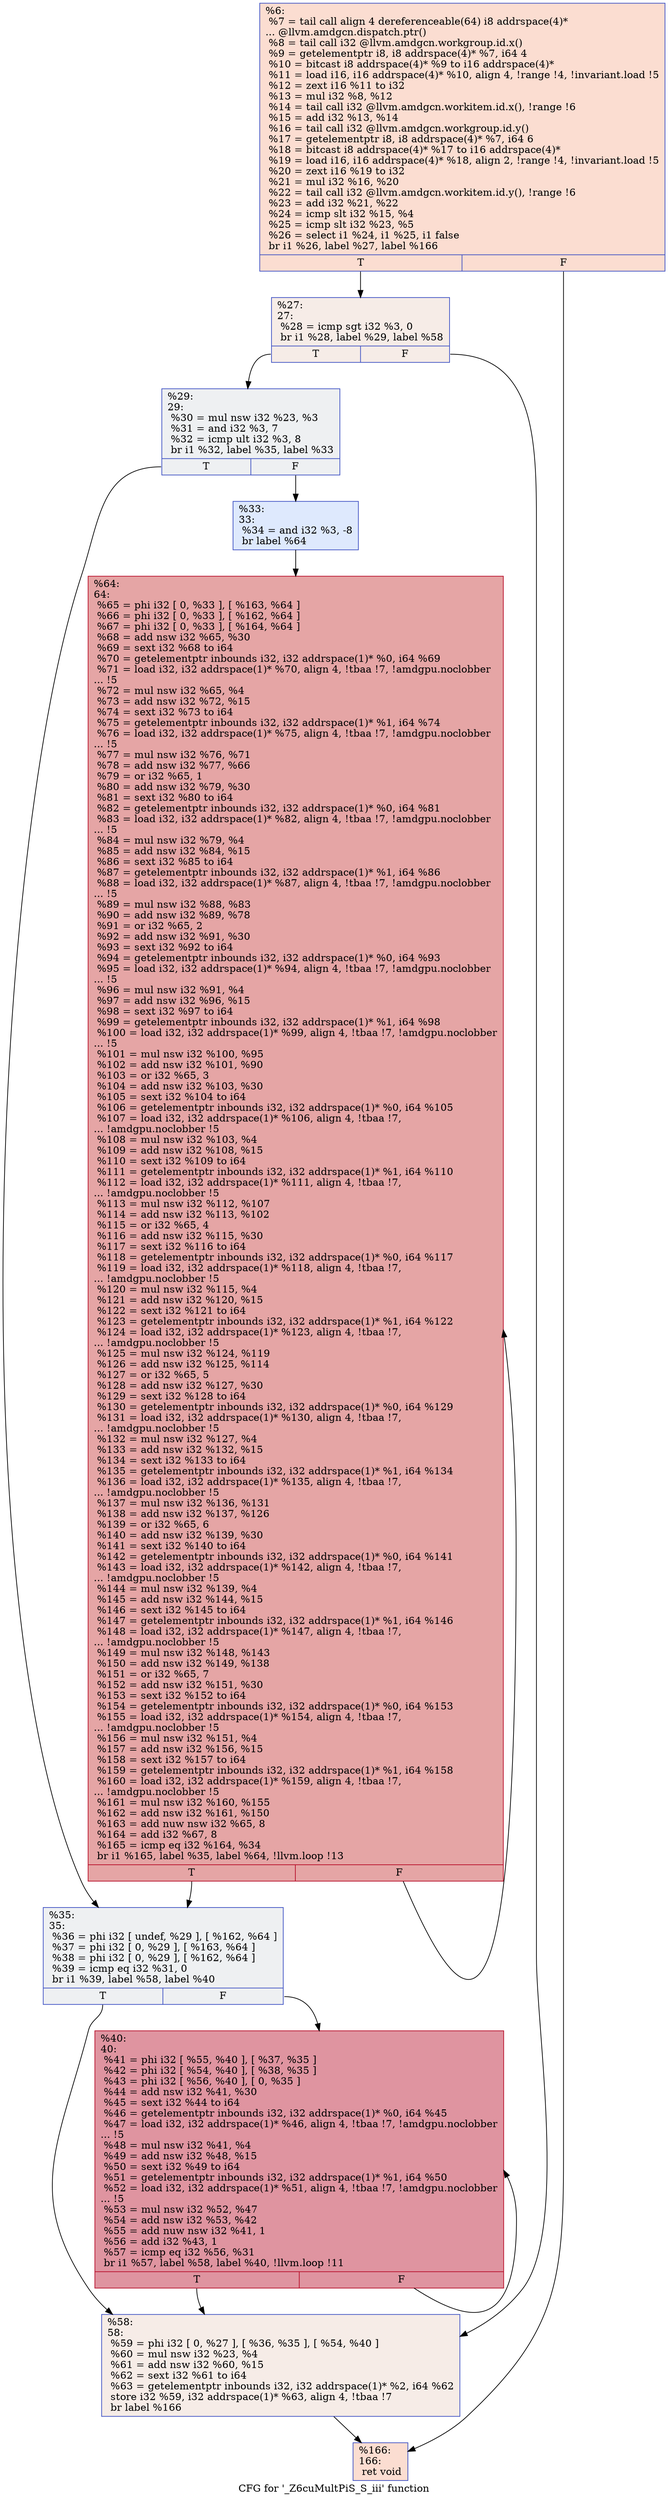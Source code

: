 digraph "CFG for '_Z6cuMultPiS_S_iii' function" {
	label="CFG for '_Z6cuMultPiS_S_iii' function";

	Node0x4c30ba0 [shape=record,color="#3d50c3ff", style=filled, fillcolor="#f7b39670",label="{%6:\l  %7 = tail call align 4 dereferenceable(64) i8 addrspace(4)*\l... @llvm.amdgcn.dispatch.ptr()\l  %8 = tail call i32 @llvm.amdgcn.workgroup.id.x()\l  %9 = getelementptr i8, i8 addrspace(4)* %7, i64 4\l  %10 = bitcast i8 addrspace(4)* %9 to i16 addrspace(4)*\l  %11 = load i16, i16 addrspace(4)* %10, align 4, !range !4, !invariant.load !5\l  %12 = zext i16 %11 to i32\l  %13 = mul i32 %8, %12\l  %14 = tail call i32 @llvm.amdgcn.workitem.id.x(), !range !6\l  %15 = add i32 %13, %14\l  %16 = tail call i32 @llvm.amdgcn.workgroup.id.y()\l  %17 = getelementptr i8, i8 addrspace(4)* %7, i64 6\l  %18 = bitcast i8 addrspace(4)* %17 to i16 addrspace(4)*\l  %19 = load i16, i16 addrspace(4)* %18, align 2, !range !4, !invariant.load !5\l  %20 = zext i16 %19 to i32\l  %21 = mul i32 %16, %20\l  %22 = tail call i32 @llvm.amdgcn.workitem.id.y(), !range !6\l  %23 = add i32 %21, %22\l  %24 = icmp slt i32 %15, %4\l  %25 = icmp slt i32 %23, %5\l  %26 = select i1 %24, i1 %25, i1 false\l  br i1 %26, label %27, label %166\l|{<s0>T|<s1>F}}"];
	Node0x4c30ba0:s0 -> Node0x4c34620;
	Node0x4c30ba0:s1 -> Node0x4c346b0;
	Node0x4c34620 [shape=record,color="#3d50c3ff", style=filled, fillcolor="#ead5c970",label="{%27:\l27:                                               \l  %28 = icmp sgt i32 %3, 0\l  br i1 %28, label %29, label %58\l|{<s0>T|<s1>F}}"];
	Node0x4c34620:s0 -> Node0x4c348b0;
	Node0x4c34620:s1 -> Node0x4c34900;
	Node0x4c348b0 [shape=record,color="#3d50c3ff", style=filled, fillcolor="#d9dce170",label="{%29:\l29:                                               \l  %30 = mul nsw i32 %23, %3\l  %31 = and i32 %3, 7\l  %32 = icmp ult i32 %3, 8\l  br i1 %32, label %35, label %33\l|{<s0>T|<s1>F}}"];
	Node0x4c348b0:s0 -> Node0x4c32bc0;
	Node0x4c348b0:s1 -> Node0x4c32c10;
	Node0x4c32c10 [shape=record,color="#3d50c3ff", style=filled, fillcolor="#b5cdfa70",label="{%33:\l33:                                               \l  %34 = and i32 %3, -8\l  br label %64\l}"];
	Node0x4c32c10 -> Node0x4c34fa0;
	Node0x4c32bc0 [shape=record,color="#3d50c3ff", style=filled, fillcolor="#d9dce170",label="{%35:\l35:                                               \l  %36 = phi i32 [ undef, %29 ], [ %162, %64 ]\l  %37 = phi i32 [ 0, %29 ], [ %163, %64 ]\l  %38 = phi i32 [ 0, %29 ], [ %162, %64 ]\l  %39 = icmp eq i32 %31, 0\l  br i1 %39, label %58, label %40\l|{<s0>T|<s1>F}}"];
	Node0x4c32bc0:s0 -> Node0x4c34900;
	Node0x4c32bc0:s1 -> Node0x4c357c0;
	Node0x4c357c0 [shape=record,color="#b70d28ff", style=filled, fillcolor="#b70d2870",label="{%40:\l40:                                               \l  %41 = phi i32 [ %55, %40 ], [ %37, %35 ]\l  %42 = phi i32 [ %54, %40 ], [ %38, %35 ]\l  %43 = phi i32 [ %56, %40 ], [ 0, %35 ]\l  %44 = add nsw i32 %41, %30\l  %45 = sext i32 %44 to i64\l  %46 = getelementptr inbounds i32, i32 addrspace(1)* %0, i64 %45\l  %47 = load i32, i32 addrspace(1)* %46, align 4, !tbaa !7, !amdgpu.noclobber\l... !5\l  %48 = mul nsw i32 %41, %4\l  %49 = add nsw i32 %48, %15\l  %50 = sext i32 %49 to i64\l  %51 = getelementptr inbounds i32, i32 addrspace(1)* %1, i64 %50\l  %52 = load i32, i32 addrspace(1)* %51, align 4, !tbaa !7, !amdgpu.noclobber\l... !5\l  %53 = mul nsw i32 %52, %47\l  %54 = add nsw i32 %53, %42\l  %55 = add nuw nsw i32 %41, 1\l  %56 = add i32 %43, 1\l  %57 = icmp eq i32 %56, %31\l  br i1 %57, label %58, label %40, !llvm.loop !11\l|{<s0>T|<s1>F}}"];
	Node0x4c357c0:s0 -> Node0x4c34900;
	Node0x4c357c0:s1 -> Node0x4c357c0;
	Node0x4c34900 [shape=record,color="#3d50c3ff", style=filled, fillcolor="#ead5c970",label="{%58:\l58:                                               \l  %59 = phi i32 [ 0, %27 ], [ %36, %35 ], [ %54, %40 ]\l  %60 = mul nsw i32 %23, %4\l  %61 = add nsw i32 %60, %15\l  %62 = sext i32 %61 to i64\l  %63 = getelementptr inbounds i32, i32 addrspace(1)* %2, i64 %62\l  store i32 %59, i32 addrspace(1)* %63, align 4, !tbaa !7\l  br label %166\l}"];
	Node0x4c34900 -> Node0x4c346b0;
	Node0x4c34fa0 [shape=record,color="#b70d28ff", style=filled, fillcolor="#c5333470",label="{%64:\l64:                                               \l  %65 = phi i32 [ 0, %33 ], [ %163, %64 ]\l  %66 = phi i32 [ 0, %33 ], [ %162, %64 ]\l  %67 = phi i32 [ 0, %33 ], [ %164, %64 ]\l  %68 = add nsw i32 %65, %30\l  %69 = sext i32 %68 to i64\l  %70 = getelementptr inbounds i32, i32 addrspace(1)* %0, i64 %69\l  %71 = load i32, i32 addrspace(1)* %70, align 4, !tbaa !7, !amdgpu.noclobber\l... !5\l  %72 = mul nsw i32 %65, %4\l  %73 = add nsw i32 %72, %15\l  %74 = sext i32 %73 to i64\l  %75 = getelementptr inbounds i32, i32 addrspace(1)* %1, i64 %74\l  %76 = load i32, i32 addrspace(1)* %75, align 4, !tbaa !7, !amdgpu.noclobber\l... !5\l  %77 = mul nsw i32 %76, %71\l  %78 = add nsw i32 %77, %66\l  %79 = or i32 %65, 1\l  %80 = add nsw i32 %79, %30\l  %81 = sext i32 %80 to i64\l  %82 = getelementptr inbounds i32, i32 addrspace(1)* %0, i64 %81\l  %83 = load i32, i32 addrspace(1)* %82, align 4, !tbaa !7, !amdgpu.noclobber\l... !5\l  %84 = mul nsw i32 %79, %4\l  %85 = add nsw i32 %84, %15\l  %86 = sext i32 %85 to i64\l  %87 = getelementptr inbounds i32, i32 addrspace(1)* %1, i64 %86\l  %88 = load i32, i32 addrspace(1)* %87, align 4, !tbaa !7, !amdgpu.noclobber\l... !5\l  %89 = mul nsw i32 %88, %83\l  %90 = add nsw i32 %89, %78\l  %91 = or i32 %65, 2\l  %92 = add nsw i32 %91, %30\l  %93 = sext i32 %92 to i64\l  %94 = getelementptr inbounds i32, i32 addrspace(1)* %0, i64 %93\l  %95 = load i32, i32 addrspace(1)* %94, align 4, !tbaa !7, !amdgpu.noclobber\l... !5\l  %96 = mul nsw i32 %91, %4\l  %97 = add nsw i32 %96, %15\l  %98 = sext i32 %97 to i64\l  %99 = getelementptr inbounds i32, i32 addrspace(1)* %1, i64 %98\l  %100 = load i32, i32 addrspace(1)* %99, align 4, !tbaa !7, !amdgpu.noclobber\l... !5\l  %101 = mul nsw i32 %100, %95\l  %102 = add nsw i32 %101, %90\l  %103 = or i32 %65, 3\l  %104 = add nsw i32 %103, %30\l  %105 = sext i32 %104 to i64\l  %106 = getelementptr inbounds i32, i32 addrspace(1)* %0, i64 %105\l  %107 = load i32, i32 addrspace(1)* %106, align 4, !tbaa !7,\l... !amdgpu.noclobber !5\l  %108 = mul nsw i32 %103, %4\l  %109 = add nsw i32 %108, %15\l  %110 = sext i32 %109 to i64\l  %111 = getelementptr inbounds i32, i32 addrspace(1)* %1, i64 %110\l  %112 = load i32, i32 addrspace(1)* %111, align 4, !tbaa !7,\l... !amdgpu.noclobber !5\l  %113 = mul nsw i32 %112, %107\l  %114 = add nsw i32 %113, %102\l  %115 = or i32 %65, 4\l  %116 = add nsw i32 %115, %30\l  %117 = sext i32 %116 to i64\l  %118 = getelementptr inbounds i32, i32 addrspace(1)* %0, i64 %117\l  %119 = load i32, i32 addrspace(1)* %118, align 4, !tbaa !7,\l... !amdgpu.noclobber !5\l  %120 = mul nsw i32 %115, %4\l  %121 = add nsw i32 %120, %15\l  %122 = sext i32 %121 to i64\l  %123 = getelementptr inbounds i32, i32 addrspace(1)* %1, i64 %122\l  %124 = load i32, i32 addrspace(1)* %123, align 4, !tbaa !7,\l... !amdgpu.noclobber !5\l  %125 = mul nsw i32 %124, %119\l  %126 = add nsw i32 %125, %114\l  %127 = or i32 %65, 5\l  %128 = add nsw i32 %127, %30\l  %129 = sext i32 %128 to i64\l  %130 = getelementptr inbounds i32, i32 addrspace(1)* %0, i64 %129\l  %131 = load i32, i32 addrspace(1)* %130, align 4, !tbaa !7,\l... !amdgpu.noclobber !5\l  %132 = mul nsw i32 %127, %4\l  %133 = add nsw i32 %132, %15\l  %134 = sext i32 %133 to i64\l  %135 = getelementptr inbounds i32, i32 addrspace(1)* %1, i64 %134\l  %136 = load i32, i32 addrspace(1)* %135, align 4, !tbaa !7,\l... !amdgpu.noclobber !5\l  %137 = mul nsw i32 %136, %131\l  %138 = add nsw i32 %137, %126\l  %139 = or i32 %65, 6\l  %140 = add nsw i32 %139, %30\l  %141 = sext i32 %140 to i64\l  %142 = getelementptr inbounds i32, i32 addrspace(1)* %0, i64 %141\l  %143 = load i32, i32 addrspace(1)* %142, align 4, !tbaa !7,\l... !amdgpu.noclobber !5\l  %144 = mul nsw i32 %139, %4\l  %145 = add nsw i32 %144, %15\l  %146 = sext i32 %145 to i64\l  %147 = getelementptr inbounds i32, i32 addrspace(1)* %1, i64 %146\l  %148 = load i32, i32 addrspace(1)* %147, align 4, !tbaa !7,\l... !amdgpu.noclobber !5\l  %149 = mul nsw i32 %148, %143\l  %150 = add nsw i32 %149, %138\l  %151 = or i32 %65, 7\l  %152 = add nsw i32 %151, %30\l  %153 = sext i32 %152 to i64\l  %154 = getelementptr inbounds i32, i32 addrspace(1)* %0, i64 %153\l  %155 = load i32, i32 addrspace(1)* %154, align 4, !tbaa !7,\l... !amdgpu.noclobber !5\l  %156 = mul nsw i32 %151, %4\l  %157 = add nsw i32 %156, %15\l  %158 = sext i32 %157 to i64\l  %159 = getelementptr inbounds i32, i32 addrspace(1)* %1, i64 %158\l  %160 = load i32, i32 addrspace(1)* %159, align 4, !tbaa !7,\l... !amdgpu.noclobber !5\l  %161 = mul nsw i32 %160, %155\l  %162 = add nsw i32 %161, %150\l  %163 = add nuw nsw i32 %65, 8\l  %164 = add i32 %67, 8\l  %165 = icmp eq i32 %164, %34\l  br i1 %165, label %35, label %64, !llvm.loop !13\l|{<s0>T|<s1>F}}"];
	Node0x4c34fa0:s0 -> Node0x4c32bc0;
	Node0x4c34fa0:s1 -> Node0x4c34fa0;
	Node0x4c346b0 [shape=record,color="#3d50c3ff", style=filled, fillcolor="#f7b39670",label="{%166:\l166:                                              \l  ret void\l}"];
}

